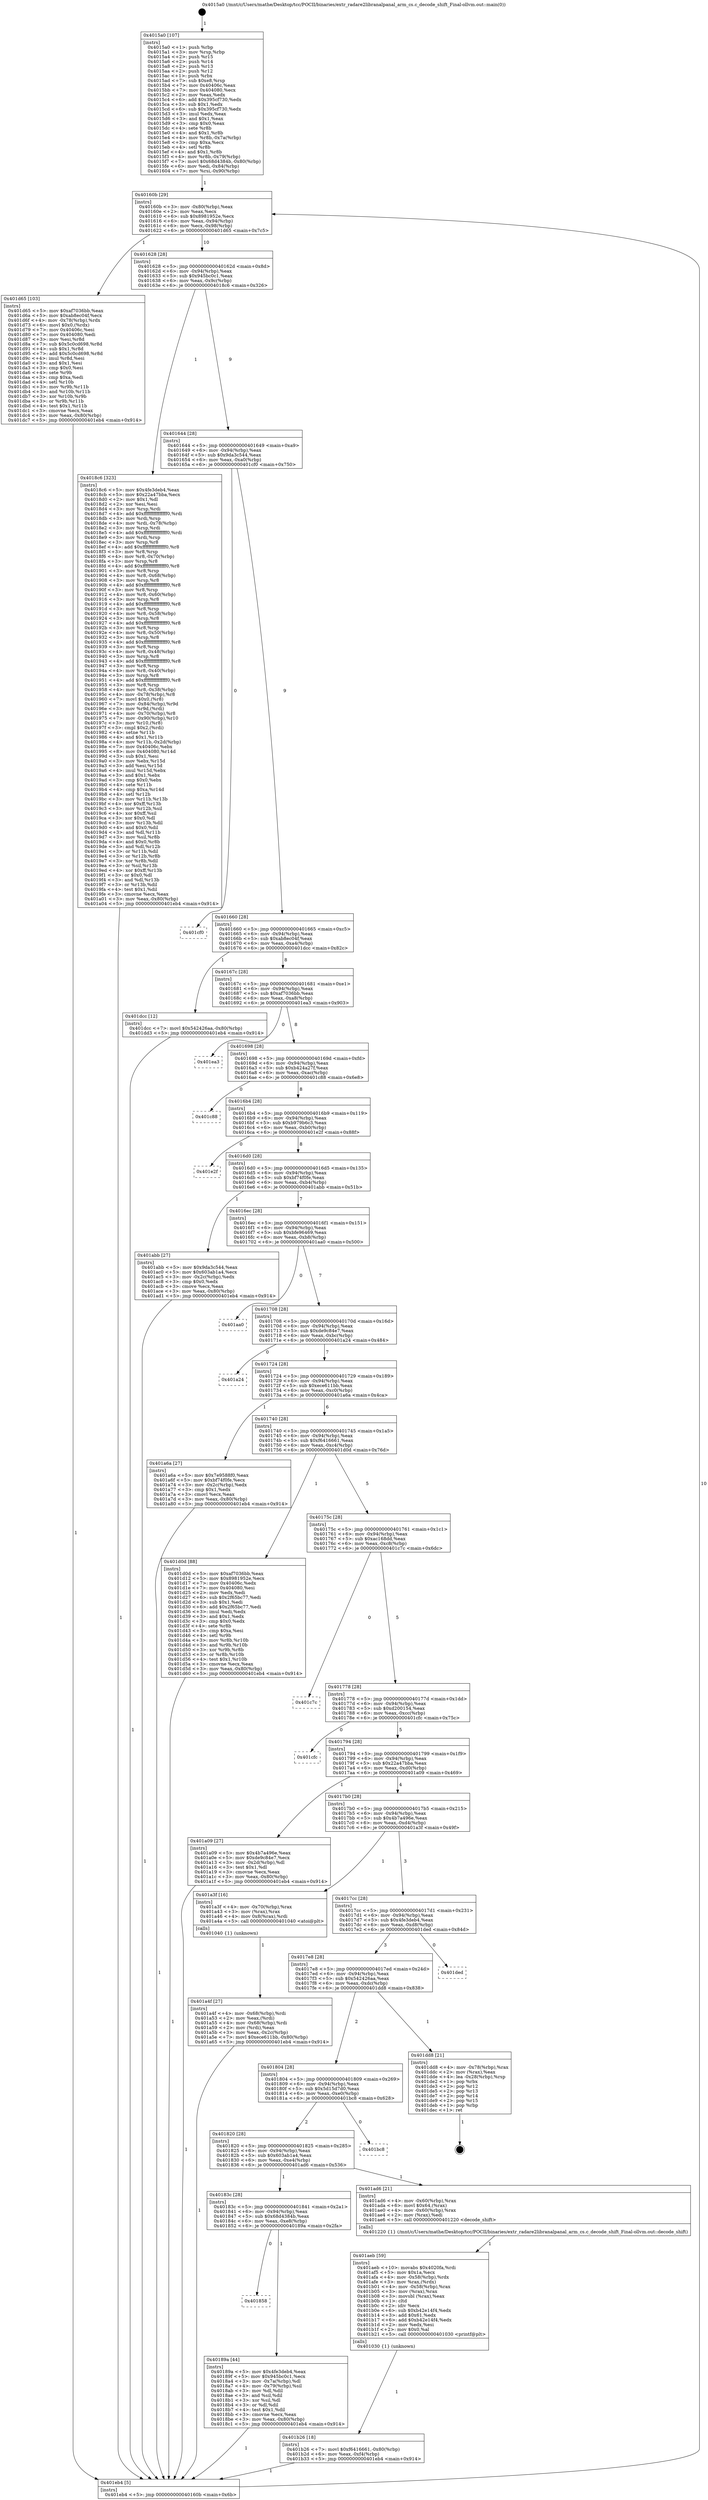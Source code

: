 digraph "0x4015a0" {
  label = "0x4015a0 (/mnt/c/Users/mathe/Desktop/tcc/POCII/binaries/extr_radare2libranalpanal_arm_cs.c_decode_shift_Final-ollvm.out::main(0))"
  labelloc = "t"
  node[shape=record]

  Entry [label="",width=0.3,height=0.3,shape=circle,fillcolor=black,style=filled]
  "0x40160b" [label="{
     0x40160b [29]\l
     | [instrs]\l
     &nbsp;&nbsp;0x40160b \<+3\>: mov -0x80(%rbp),%eax\l
     &nbsp;&nbsp;0x40160e \<+2\>: mov %eax,%ecx\l
     &nbsp;&nbsp;0x401610 \<+6\>: sub $0x8981952e,%ecx\l
     &nbsp;&nbsp;0x401616 \<+6\>: mov %eax,-0x94(%rbp)\l
     &nbsp;&nbsp;0x40161c \<+6\>: mov %ecx,-0x98(%rbp)\l
     &nbsp;&nbsp;0x401622 \<+6\>: je 0000000000401d65 \<main+0x7c5\>\l
  }"]
  "0x401d65" [label="{
     0x401d65 [103]\l
     | [instrs]\l
     &nbsp;&nbsp;0x401d65 \<+5\>: mov $0xaf7036bb,%eax\l
     &nbsp;&nbsp;0x401d6a \<+5\>: mov $0xab8ec04f,%ecx\l
     &nbsp;&nbsp;0x401d6f \<+4\>: mov -0x78(%rbp),%rdx\l
     &nbsp;&nbsp;0x401d73 \<+6\>: movl $0x0,(%rdx)\l
     &nbsp;&nbsp;0x401d79 \<+7\>: mov 0x40406c,%esi\l
     &nbsp;&nbsp;0x401d80 \<+7\>: mov 0x404080,%edi\l
     &nbsp;&nbsp;0x401d87 \<+3\>: mov %esi,%r8d\l
     &nbsp;&nbsp;0x401d8a \<+7\>: sub $0x5c0cd698,%r8d\l
     &nbsp;&nbsp;0x401d91 \<+4\>: sub $0x1,%r8d\l
     &nbsp;&nbsp;0x401d95 \<+7\>: add $0x5c0cd698,%r8d\l
     &nbsp;&nbsp;0x401d9c \<+4\>: imul %r8d,%esi\l
     &nbsp;&nbsp;0x401da0 \<+3\>: and $0x1,%esi\l
     &nbsp;&nbsp;0x401da3 \<+3\>: cmp $0x0,%esi\l
     &nbsp;&nbsp;0x401da6 \<+4\>: sete %r9b\l
     &nbsp;&nbsp;0x401daa \<+3\>: cmp $0xa,%edi\l
     &nbsp;&nbsp;0x401dad \<+4\>: setl %r10b\l
     &nbsp;&nbsp;0x401db1 \<+3\>: mov %r9b,%r11b\l
     &nbsp;&nbsp;0x401db4 \<+3\>: and %r10b,%r11b\l
     &nbsp;&nbsp;0x401db7 \<+3\>: xor %r10b,%r9b\l
     &nbsp;&nbsp;0x401dba \<+3\>: or %r9b,%r11b\l
     &nbsp;&nbsp;0x401dbd \<+4\>: test $0x1,%r11b\l
     &nbsp;&nbsp;0x401dc1 \<+3\>: cmovne %ecx,%eax\l
     &nbsp;&nbsp;0x401dc4 \<+3\>: mov %eax,-0x80(%rbp)\l
     &nbsp;&nbsp;0x401dc7 \<+5\>: jmp 0000000000401eb4 \<main+0x914\>\l
  }"]
  "0x401628" [label="{
     0x401628 [28]\l
     | [instrs]\l
     &nbsp;&nbsp;0x401628 \<+5\>: jmp 000000000040162d \<main+0x8d\>\l
     &nbsp;&nbsp;0x40162d \<+6\>: mov -0x94(%rbp),%eax\l
     &nbsp;&nbsp;0x401633 \<+5\>: sub $0x945bc0c1,%eax\l
     &nbsp;&nbsp;0x401638 \<+6\>: mov %eax,-0x9c(%rbp)\l
     &nbsp;&nbsp;0x40163e \<+6\>: je 00000000004018c6 \<main+0x326\>\l
  }"]
  Exit [label="",width=0.3,height=0.3,shape=circle,fillcolor=black,style=filled,peripheries=2]
  "0x4018c6" [label="{
     0x4018c6 [323]\l
     | [instrs]\l
     &nbsp;&nbsp;0x4018c6 \<+5\>: mov $0x4fe3deb4,%eax\l
     &nbsp;&nbsp;0x4018cb \<+5\>: mov $0x22a47bba,%ecx\l
     &nbsp;&nbsp;0x4018d0 \<+2\>: mov $0x1,%dl\l
     &nbsp;&nbsp;0x4018d2 \<+2\>: xor %esi,%esi\l
     &nbsp;&nbsp;0x4018d4 \<+3\>: mov %rsp,%rdi\l
     &nbsp;&nbsp;0x4018d7 \<+4\>: add $0xfffffffffffffff0,%rdi\l
     &nbsp;&nbsp;0x4018db \<+3\>: mov %rdi,%rsp\l
     &nbsp;&nbsp;0x4018de \<+4\>: mov %rdi,-0x78(%rbp)\l
     &nbsp;&nbsp;0x4018e2 \<+3\>: mov %rsp,%rdi\l
     &nbsp;&nbsp;0x4018e5 \<+4\>: add $0xfffffffffffffff0,%rdi\l
     &nbsp;&nbsp;0x4018e9 \<+3\>: mov %rdi,%rsp\l
     &nbsp;&nbsp;0x4018ec \<+3\>: mov %rsp,%r8\l
     &nbsp;&nbsp;0x4018ef \<+4\>: add $0xfffffffffffffff0,%r8\l
     &nbsp;&nbsp;0x4018f3 \<+3\>: mov %r8,%rsp\l
     &nbsp;&nbsp;0x4018f6 \<+4\>: mov %r8,-0x70(%rbp)\l
     &nbsp;&nbsp;0x4018fa \<+3\>: mov %rsp,%r8\l
     &nbsp;&nbsp;0x4018fd \<+4\>: add $0xfffffffffffffff0,%r8\l
     &nbsp;&nbsp;0x401901 \<+3\>: mov %r8,%rsp\l
     &nbsp;&nbsp;0x401904 \<+4\>: mov %r8,-0x68(%rbp)\l
     &nbsp;&nbsp;0x401908 \<+3\>: mov %rsp,%r8\l
     &nbsp;&nbsp;0x40190b \<+4\>: add $0xfffffffffffffff0,%r8\l
     &nbsp;&nbsp;0x40190f \<+3\>: mov %r8,%rsp\l
     &nbsp;&nbsp;0x401912 \<+4\>: mov %r8,-0x60(%rbp)\l
     &nbsp;&nbsp;0x401916 \<+3\>: mov %rsp,%r8\l
     &nbsp;&nbsp;0x401919 \<+4\>: add $0xfffffffffffffff0,%r8\l
     &nbsp;&nbsp;0x40191d \<+3\>: mov %r8,%rsp\l
     &nbsp;&nbsp;0x401920 \<+4\>: mov %r8,-0x58(%rbp)\l
     &nbsp;&nbsp;0x401924 \<+3\>: mov %rsp,%r8\l
     &nbsp;&nbsp;0x401927 \<+4\>: add $0xfffffffffffffff0,%r8\l
     &nbsp;&nbsp;0x40192b \<+3\>: mov %r8,%rsp\l
     &nbsp;&nbsp;0x40192e \<+4\>: mov %r8,-0x50(%rbp)\l
     &nbsp;&nbsp;0x401932 \<+3\>: mov %rsp,%r8\l
     &nbsp;&nbsp;0x401935 \<+4\>: add $0xfffffffffffffff0,%r8\l
     &nbsp;&nbsp;0x401939 \<+3\>: mov %r8,%rsp\l
     &nbsp;&nbsp;0x40193c \<+4\>: mov %r8,-0x48(%rbp)\l
     &nbsp;&nbsp;0x401940 \<+3\>: mov %rsp,%r8\l
     &nbsp;&nbsp;0x401943 \<+4\>: add $0xfffffffffffffff0,%r8\l
     &nbsp;&nbsp;0x401947 \<+3\>: mov %r8,%rsp\l
     &nbsp;&nbsp;0x40194a \<+4\>: mov %r8,-0x40(%rbp)\l
     &nbsp;&nbsp;0x40194e \<+3\>: mov %rsp,%r8\l
     &nbsp;&nbsp;0x401951 \<+4\>: add $0xfffffffffffffff0,%r8\l
     &nbsp;&nbsp;0x401955 \<+3\>: mov %r8,%rsp\l
     &nbsp;&nbsp;0x401958 \<+4\>: mov %r8,-0x38(%rbp)\l
     &nbsp;&nbsp;0x40195c \<+4\>: mov -0x78(%rbp),%r8\l
     &nbsp;&nbsp;0x401960 \<+7\>: movl $0x0,(%r8)\l
     &nbsp;&nbsp;0x401967 \<+7\>: mov -0x84(%rbp),%r9d\l
     &nbsp;&nbsp;0x40196e \<+3\>: mov %r9d,(%rdi)\l
     &nbsp;&nbsp;0x401971 \<+4\>: mov -0x70(%rbp),%r8\l
     &nbsp;&nbsp;0x401975 \<+7\>: mov -0x90(%rbp),%r10\l
     &nbsp;&nbsp;0x40197c \<+3\>: mov %r10,(%r8)\l
     &nbsp;&nbsp;0x40197f \<+3\>: cmpl $0x2,(%rdi)\l
     &nbsp;&nbsp;0x401982 \<+4\>: setne %r11b\l
     &nbsp;&nbsp;0x401986 \<+4\>: and $0x1,%r11b\l
     &nbsp;&nbsp;0x40198a \<+4\>: mov %r11b,-0x2d(%rbp)\l
     &nbsp;&nbsp;0x40198e \<+7\>: mov 0x40406c,%ebx\l
     &nbsp;&nbsp;0x401995 \<+8\>: mov 0x404080,%r14d\l
     &nbsp;&nbsp;0x40199d \<+3\>: sub $0x1,%esi\l
     &nbsp;&nbsp;0x4019a0 \<+3\>: mov %ebx,%r15d\l
     &nbsp;&nbsp;0x4019a3 \<+3\>: add %esi,%r15d\l
     &nbsp;&nbsp;0x4019a6 \<+4\>: imul %r15d,%ebx\l
     &nbsp;&nbsp;0x4019aa \<+3\>: and $0x1,%ebx\l
     &nbsp;&nbsp;0x4019ad \<+3\>: cmp $0x0,%ebx\l
     &nbsp;&nbsp;0x4019b0 \<+4\>: sete %r11b\l
     &nbsp;&nbsp;0x4019b4 \<+4\>: cmp $0xa,%r14d\l
     &nbsp;&nbsp;0x4019b8 \<+4\>: setl %r12b\l
     &nbsp;&nbsp;0x4019bc \<+3\>: mov %r11b,%r13b\l
     &nbsp;&nbsp;0x4019bf \<+4\>: xor $0xff,%r13b\l
     &nbsp;&nbsp;0x4019c3 \<+3\>: mov %r12b,%sil\l
     &nbsp;&nbsp;0x4019c6 \<+4\>: xor $0xff,%sil\l
     &nbsp;&nbsp;0x4019ca \<+3\>: xor $0x0,%dl\l
     &nbsp;&nbsp;0x4019cd \<+3\>: mov %r13b,%dil\l
     &nbsp;&nbsp;0x4019d0 \<+4\>: and $0x0,%dil\l
     &nbsp;&nbsp;0x4019d4 \<+3\>: and %dl,%r11b\l
     &nbsp;&nbsp;0x4019d7 \<+3\>: mov %sil,%r8b\l
     &nbsp;&nbsp;0x4019da \<+4\>: and $0x0,%r8b\l
     &nbsp;&nbsp;0x4019de \<+3\>: and %dl,%r12b\l
     &nbsp;&nbsp;0x4019e1 \<+3\>: or %r11b,%dil\l
     &nbsp;&nbsp;0x4019e4 \<+3\>: or %r12b,%r8b\l
     &nbsp;&nbsp;0x4019e7 \<+3\>: xor %r8b,%dil\l
     &nbsp;&nbsp;0x4019ea \<+3\>: or %sil,%r13b\l
     &nbsp;&nbsp;0x4019ed \<+4\>: xor $0xff,%r13b\l
     &nbsp;&nbsp;0x4019f1 \<+3\>: or $0x0,%dl\l
     &nbsp;&nbsp;0x4019f4 \<+3\>: and %dl,%r13b\l
     &nbsp;&nbsp;0x4019f7 \<+3\>: or %r13b,%dil\l
     &nbsp;&nbsp;0x4019fa \<+4\>: test $0x1,%dil\l
     &nbsp;&nbsp;0x4019fe \<+3\>: cmovne %ecx,%eax\l
     &nbsp;&nbsp;0x401a01 \<+3\>: mov %eax,-0x80(%rbp)\l
     &nbsp;&nbsp;0x401a04 \<+5\>: jmp 0000000000401eb4 \<main+0x914\>\l
  }"]
  "0x401644" [label="{
     0x401644 [28]\l
     | [instrs]\l
     &nbsp;&nbsp;0x401644 \<+5\>: jmp 0000000000401649 \<main+0xa9\>\l
     &nbsp;&nbsp;0x401649 \<+6\>: mov -0x94(%rbp),%eax\l
     &nbsp;&nbsp;0x40164f \<+5\>: sub $0x9da3c544,%eax\l
     &nbsp;&nbsp;0x401654 \<+6\>: mov %eax,-0xa0(%rbp)\l
     &nbsp;&nbsp;0x40165a \<+6\>: je 0000000000401cf0 \<main+0x750\>\l
  }"]
  "0x401b26" [label="{
     0x401b26 [18]\l
     | [instrs]\l
     &nbsp;&nbsp;0x401b26 \<+7\>: movl $0xf6416661,-0x80(%rbp)\l
     &nbsp;&nbsp;0x401b2d \<+6\>: mov %eax,-0xf4(%rbp)\l
     &nbsp;&nbsp;0x401b33 \<+5\>: jmp 0000000000401eb4 \<main+0x914\>\l
  }"]
  "0x401cf0" [label="{
     0x401cf0\l
  }", style=dashed]
  "0x401660" [label="{
     0x401660 [28]\l
     | [instrs]\l
     &nbsp;&nbsp;0x401660 \<+5\>: jmp 0000000000401665 \<main+0xc5\>\l
     &nbsp;&nbsp;0x401665 \<+6\>: mov -0x94(%rbp),%eax\l
     &nbsp;&nbsp;0x40166b \<+5\>: sub $0xab8ec04f,%eax\l
     &nbsp;&nbsp;0x401670 \<+6\>: mov %eax,-0xa4(%rbp)\l
     &nbsp;&nbsp;0x401676 \<+6\>: je 0000000000401dcc \<main+0x82c\>\l
  }"]
  "0x401aeb" [label="{
     0x401aeb [59]\l
     | [instrs]\l
     &nbsp;&nbsp;0x401aeb \<+10\>: movabs $0x4020fa,%rdi\l
     &nbsp;&nbsp;0x401af5 \<+5\>: mov $0x1a,%ecx\l
     &nbsp;&nbsp;0x401afa \<+4\>: mov -0x58(%rbp),%rdx\l
     &nbsp;&nbsp;0x401afe \<+3\>: mov %rax,(%rdx)\l
     &nbsp;&nbsp;0x401b01 \<+4\>: mov -0x58(%rbp),%rax\l
     &nbsp;&nbsp;0x401b05 \<+3\>: mov (%rax),%rax\l
     &nbsp;&nbsp;0x401b08 \<+3\>: movsbl (%rax),%eax\l
     &nbsp;&nbsp;0x401b0b \<+1\>: cltd\l
     &nbsp;&nbsp;0x401b0c \<+2\>: idiv %ecx\l
     &nbsp;&nbsp;0x401b0e \<+6\>: sub $0xb42e14f4,%edx\l
     &nbsp;&nbsp;0x401b14 \<+3\>: add $0x61,%edx\l
     &nbsp;&nbsp;0x401b17 \<+6\>: add $0xb42e14f4,%edx\l
     &nbsp;&nbsp;0x401b1d \<+2\>: mov %edx,%esi\l
     &nbsp;&nbsp;0x401b1f \<+2\>: mov $0x0,%al\l
     &nbsp;&nbsp;0x401b21 \<+5\>: call 0000000000401030 \<printf@plt\>\l
     | [calls]\l
     &nbsp;&nbsp;0x401030 \{1\} (unknown)\l
  }"]
  "0x401dcc" [label="{
     0x401dcc [12]\l
     | [instrs]\l
     &nbsp;&nbsp;0x401dcc \<+7\>: movl $0x542426aa,-0x80(%rbp)\l
     &nbsp;&nbsp;0x401dd3 \<+5\>: jmp 0000000000401eb4 \<main+0x914\>\l
  }"]
  "0x40167c" [label="{
     0x40167c [28]\l
     | [instrs]\l
     &nbsp;&nbsp;0x40167c \<+5\>: jmp 0000000000401681 \<main+0xe1\>\l
     &nbsp;&nbsp;0x401681 \<+6\>: mov -0x94(%rbp),%eax\l
     &nbsp;&nbsp;0x401687 \<+5\>: sub $0xaf7036bb,%eax\l
     &nbsp;&nbsp;0x40168c \<+6\>: mov %eax,-0xa8(%rbp)\l
     &nbsp;&nbsp;0x401692 \<+6\>: je 0000000000401ea3 \<main+0x903\>\l
  }"]
  "0x401a4f" [label="{
     0x401a4f [27]\l
     | [instrs]\l
     &nbsp;&nbsp;0x401a4f \<+4\>: mov -0x68(%rbp),%rdi\l
     &nbsp;&nbsp;0x401a53 \<+2\>: mov %eax,(%rdi)\l
     &nbsp;&nbsp;0x401a55 \<+4\>: mov -0x68(%rbp),%rdi\l
     &nbsp;&nbsp;0x401a59 \<+2\>: mov (%rdi),%eax\l
     &nbsp;&nbsp;0x401a5b \<+3\>: mov %eax,-0x2c(%rbp)\l
     &nbsp;&nbsp;0x401a5e \<+7\>: movl $0xece611bb,-0x80(%rbp)\l
     &nbsp;&nbsp;0x401a65 \<+5\>: jmp 0000000000401eb4 \<main+0x914\>\l
  }"]
  "0x401ea3" [label="{
     0x401ea3\l
  }", style=dashed]
  "0x401698" [label="{
     0x401698 [28]\l
     | [instrs]\l
     &nbsp;&nbsp;0x401698 \<+5\>: jmp 000000000040169d \<main+0xfd\>\l
     &nbsp;&nbsp;0x40169d \<+6\>: mov -0x94(%rbp),%eax\l
     &nbsp;&nbsp;0x4016a3 \<+5\>: sub $0xb424a27f,%eax\l
     &nbsp;&nbsp;0x4016a8 \<+6\>: mov %eax,-0xac(%rbp)\l
     &nbsp;&nbsp;0x4016ae \<+6\>: je 0000000000401c88 \<main+0x6e8\>\l
  }"]
  "0x4015a0" [label="{
     0x4015a0 [107]\l
     | [instrs]\l
     &nbsp;&nbsp;0x4015a0 \<+1\>: push %rbp\l
     &nbsp;&nbsp;0x4015a1 \<+3\>: mov %rsp,%rbp\l
     &nbsp;&nbsp;0x4015a4 \<+2\>: push %r15\l
     &nbsp;&nbsp;0x4015a6 \<+2\>: push %r14\l
     &nbsp;&nbsp;0x4015a8 \<+2\>: push %r13\l
     &nbsp;&nbsp;0x4015aa \<+2\>: push %r12\l
     &nbsp;&nbsp;0x4015ac \<+1\>: push %rbx\l
     &nbsp;&nbsp;0x4015ad \<+7\>: sub $0xe8,%rsp\l
     &nbsp;&nbsp;0x4015b4 \<+7\>: mov 0x40406c,%eax\l
     &nbsp;&nbsp;0x4015bb \<+7\>: mov 0x404080,%ecx\l
     &nbsp;&nbsp;0x4015c2 \<+2\>: mov %eax,%edx\l
     &nbsp;&nbsp;0x4015c4 \<+6\>: add $0x395cf730,%edx\l
     &nbsp;&nbsp;0x4015ca \<+3\>: sub $0x1,%edx\l
     &nbsp;&nbsp;0x4015cd \<+6\>: sub $0x395cf730,%edx\l
     &nbsp;&nbsp;0x4015d3 \<+3\>: imul %edx,%eax\l
     &nbsp;&nbsp;0x4015d6 \<+3\>: and $0x1,%eax\l
     &nbsp;&nbsp;0x4015d9 \<+3\>: cmp $0x0,%eax\l
     &nbsp;&nbsp;0x4015dc \<+4\>: sete %r8b\l
     &nbsp;&nbsp;0x4015e0 \<+4\>: and $0x1,%r8b\l
     &nbsp;&nbsp;0x4015e4 \<+4\>: mov %r8b,-0x7a(%rbp)\l
     &nbsp;&nbsp;0x4015e8 \<+3\>: cmp $0xa,%ecx\l
     &nbsp;&nbsp;0x4015eb \<+4\>: setl %r8b\l
     &nbsp;&nbsp;0x4015ef \<+4\>: and $0x1,%r8b\l
     &nbsp;&nbsp;0x4015f3 \<+4\>: mov %r8b,-0x79(%rbp)\l
     &nbsp;&nbsp;0x4015f7 \<+7\>: movl $0x68d4384b,-0x80(%rbp)\l
     &nbsp;&nbsp;0x4015fe \<+6\>: mov %edi,-0x84(%rbp)\l
     &nbsp;&nbsp;0x401604 \<+7\>: mov %rsi,-0x90(%rbp)\l
  }"]
  "0x401c88" [label="{
     0x401c88\l
  }", style=dashed]
  "0x4016b4" [label="{
     0x4016b4 [28]\l
     | [instrs]\l
     &nbsp;&nbsp;0x4016b4 \<+5\>: jmp 00000000004016b9 \<main+0x119\>\l
     &nbsp;&nbsp;0x4016b9 \<+6\>: mov -0x94(%rbp),%eax\l
     &nbsp;&nbsp;0x4016bf \<+5\>: sub $0xb979b6c3,%eax\l
     &nbsp;&nbsp;0x4016c4 \<+6\>: mov %eax,-0xb0(%rbp)\l
     &nbsp;&nbsp;0x4016ca \<+6\>: je 0000000000401e2f \<main+0x88f\>\l
  }"]
  "0x401eb4" [label="{
     0x401eb4 [5]\l
     | [instrs]\l
     &nbsp;&nbsp;0x401eb4 \<+5\>: jmp 000000000040160b \<main+0x6b\>\l
  }"]
  "0x401e2f" [label="{
     0x401e2f\l
  }", style=dashed]
  "0x4016d0" [label="{
     0x4016d0 [28]\l
     | [instrs]\l
     &nbsp;&nbsp;0x4016d0 \<+5\>: jmp 00000000004016d5 \<main+0x135\>\l
     &nbsp;&nbsp;0x4016d5 \<+6\>: mov -0x94(%rbp),%eax\l
     &nbsp;&nbsp;0x4016db \<+5\>: sub $0xbf74f0fe,%eax\l
     &nbsp;&nbsp;0x4016e0 \<+6\>: mov %eax,-0xb4(%rbp)\l
     &nbsp;&nbsp;0x4016e6 \<+6\>: je 0000000000401abb \<main+0x51b\>\l
  }"]
  "0x401858" [label="{
     0x401858\l
  }", style=dashed]
  "0x401abb" [label="{
     0x401abb [27]\l
     | [instrs]\l
     &nbsp;&nbsp;0x401abb \<+5\>: mov $0x9da3c544,%eax\l
     &nbsp;&nbsp;0x401ac0 \<+5\>: mov $0x603ab1a4,%ecx\l
     &nbsp;&nbsp;0x401ac5 \<+3\>: mov -0x2c(%rbp),%edx\l
     &nbsp;&nbsp;0x401ac8 \<+3\>: cmp $0x0,%edx\l
     &nbsp;&nbsp;0x401acb \<+3\>: cmove %ecx,%eax\l
     &nbsp;&nbsp;0x401ace \<+3\>: mov %eax,-0x80(%rbp)\l
     &nbsp;&nbsp;0x401ad1 \<+5\>: jmp 0000000000401eb4 \<main+0x914\>\l
  }"]
  "0x4016ec" [label="{
     0x4016ec [28]\l
     | [instrs]\l
     &nbsp;&nbsp;0x4016ec \<+5\>: jmp 00000000004016f1 \<main+0x151\>\l
     &nbsp;&nbsp;0x4016f1 \<+6\>: mov -0x94(%rbp),%eax\l
     &nbsp;&nbsp;0x4016f7 \<+5\>: sub $0xbfe96469,%eax\l
     &nbsp;&nbsp;0x4016fc \<+6\>: mov %eax,-0xb8(%rbp)\l
     &nbsp;&nbsp;0x401702 \<+6\>: je 0000000000401aa0 \<main+0x500\>\l
  }"]
  "0x40189a" [label="{
     0x40189a [44]\l
     | [instrs]\l
     &nbsp;&nbsp;0x40189a \<+5\>: mov $0x4fe3deb4,%eax\l
     &nbsp;&nbsp;0x40189f \<+5\>: mov $0x945bc0c1,%ecx\l
     &nbsp;&nbsp;0x4018a4 \<+3\>: mov -0x7a(%rbp),%dl\l
     &nbsp;&nbsp;0x4018a7 \<+4\>: mov -0x79(%rbp),%sil\l
     &nbsp;&nbsp;0x4018ab \<+3\>: mov %dl,%dil\l
     &nbsp;&nbsp;0x4018ae \<+3\>: and %sil,%dil\l
     &nbsp;&nbsp;0x4018b1 \<+3\>: xor %sil,%dl\l
     &nbsp;&nbsp;0x4018b4 \<+3\>: or %dl,%dil\l
     &nbsp;&nbsp;0x4018b7 \<+4\>: test $0x1,%dil\l
     &nbsp;&nbsp;0x4018bb \<+3\>: cmovne %ecx,%eax\l
     &nbsp;&nbsp;0x4018be \<+3\>: mov %eax,-0x80(%rbp)\l
     &nbsp;&nbsp;0x4018c1 \<+5\>: jmp 0000000000401eb4 \<main+0x914\>\l
  }"]
  "0x401aa0" [label="{
     0x401aa0\l
  }", style=dashed]
  "0x401708" [label="{
     0x401708 [28]\l
     | [instrs]\l
     &nbsp;&nbsp;0x401708 \<+5\>: jmp 000000000040170d \<main+0x16d\>\l
     &nbsp;&nbsp;0x40170d \<+6\>: mov -0x94(%rbp),%eax\l
     &nbsp;&nbsp;0x401713 \<+5\>: sub $0xde9c84e7,%eax\l
     &nbsp;&nbsp;0x401718 \<+6\>: mov %eax,-0xbc(%rbp)\l
     &nbsp;&nbsp;0x40171e \<+6\>: je 0000000000401a24 \<main+0x484\>\l
  }"]
  "0x40183c" [label="{
     0x40183c [28]\l
     | [instrs]\l
     &nbsp;&nbsp;0x40183c \<+5\>: jmp 0000000000401841 \<main+0x2a1\>\l
     &nbsp;&nbsp;0x401841 \<+6\>: mov -0x94(%rbp),%eax\l
     &nbsp;&nbsp;0x401847 \<+5\>: sub $0x68d4384b,%eax\l
     &nbsp;&nbsp;0x40184c \<+6\>: mov %eax,-0xe8(%rbp)\l
     &nbsp;&nbsp;0x401852 \<+6\>: je 000000000040189a \<main+0x2fa\>\l
  }"]
  "0x401a24" [label="{
     0x401a24\l
  }", style=dashed]
  "0x401724" [label="{
     0x401724 [28]\l
     | [instrs]\l
     &nbsp;&nbsp;0x401724 \<+5\>: jmp 0000000000401729 \<main+0x189\>\l
     &nbsp;&nbsp;0x401729 \<+6\>: mov -0x94(%rbp),%eax\l
     &nbsp;&nbsp;0x40172f \<+5\>: sub $0xece611bb,%eax\l
     &nbsp;&nbsp;0x401734 \<+6\>: mov %eax,-0xc0(%rbp)\l
     &nbsp;&nbsp;0x40173a \<+6\>: je 0000000000401a6a \<main+0x4ca\>\l
  }"]
  "0x401ad6" [label="{
     0x401ad6 [21]\l
     | [instrs]\l
     &nbsp;&nbsp;0x401ad6 \<+4\>: mov -0x60(%rbp),%rax\l
     &nbsp;&nbsp;0x401ada \<+6\>: movl $0x64,(%rax)\l
     &nbsp;&nbsp;0x401ae0 \<+4\>: mov -0x60(%rbp),%rax\l
     &nbsp;&nbsp;0x401ae4 \<+2\>: mov (%rax),%edi\l
     &nbsp;&nbsp;0x401ae6 \<+5\>: call 0000000000401220 \<decode_shift\>\l
     | [calls]\l
     &nbsp;&nbsp;0x401220 \{1\} (/mnt/c/Users/mathe/Desktop/tcc/POCII/binaries/extr_radare2libranalpanal_arm_cs.c_decode_shift_Final-ollvm.out::decode_shift)\l
  }"]
  "0x401a6a" [label="{
     0x401a6a [27]\l
     | [instrs]\l
     &nbsp;&nbsp;0x401a6a \<+5\>: mov $0x7e9588f0,%eax\l
     &nbsp;&nbsp;0x401a6f \<+5\>: mov $0xbf74f0fe,%ecx\l
     &nbsp;&nbsp;0x401a74 \<+3\>: mov -0x2c(%rbp),%edx\l
     &nbsp;&nbsp;0x401a77 \<+3\>: cmp $0x1,%edx\l
     &nbsp;&nbsp;0x401a7a \<+3\>: cmovl %ecx,%eax\l
     &nbsp;&nbsp;0x401a7d \<+3\>: mov %eax,-0x80(%rbp)\l
     &nbsp;&nbsp;0x401a80 \<+5\>: jmp 0000000000401eb4 \<main+0x914\>\l
  }"]
  "0x401740" [label="{
     0x401740 [28]\l
     | [instrs]\l
     &nbsp;&nbsp;0x401740 \<+5\>: jmp 0000000000401745 \<main+0x1a5\>\l
     &nbsp;&nbsp;0x401745 \<+6\>: mov -0x94(%rbp),%eax\l
     &nbsp;&nbsp;0x40174b \<+5\>: sub $0xf6416661,%eax\l
     &nbsp;&nbsp;0x401750 \<+6\>: mov %eax,-0xc4(%rbp)\l
     &nbsp;&nbsp;0x401756 \<+6\>: je 0000000000401d0d \<main+0x76d\>\l
  }"]
  "0x401820" [label="{
     0x401820 [28]\l
     | [instrs]\l
     &nbsp;&nbsp;0x401820 \<+5\>: jmp 0000000000401825 \<main+0x285\>\l
     &nbsp;&nbsp;0x401825 \<+6\>: mov -0x94(%rbp),%eax\l
     &nbsp;&nbsp;0x40182b \<+5\>: sub $0x603ab1a4,%eax\l
     &nbsp;&nbsp;0x401830 \<+6\>: mov %eax,-0xe4(%rbp)\l
     &nbsp;&nbsp;0x401836 \<+6\>: je 0000000000401ad6 \<main+0x536\>\l
  }"]
  "0x401d0d" [label="{
     0x401d0d [88]\l
     | [instrs]\l
     &nbsp;&nbsp;0x401d0d \<+5\>: mov $0xaf7036bb,%eax\l
     &nbsp;&nbsp;0x401d12 \<+5\>: mov $0x8981952e,%ecx\l
     &nbsp;&nbsp;0x401d17 \<+7\>: mov 0x40406c,%edx\l
     &nbsp;&nbsp;0x401d1e \<+7\>: mov 0x404080,%esi\l
     &nbsp;&nbsp;0x401d25 \<+2\>: mov %edx,%edi\l
     &nbsp;&nbsp;0x401d27 \<+6\>: sub $0x2f65bc77,%edi\l
     &nbsp;&nbsp;0x401d2d \<+3\>: sub $0x1,%edi\l
     &nbsp;&nbsp;0x401d30 \<+6\>: add $0x2f65bc77,%edi\l
     &nbsp;&nbsp;0x401d36 \<+3\>: imul %edi,%edx\l
     &nbsp;&nbsp;0x401d39 \<+3\>: and $0x1,%edx\l
     &nbsp;&nbsp;0x401d3c \<+3\>: cmp $0x0,%edx\l
     &nbsp;&nbsp;0x401d3f \<+4\>: sete %r8b\l
     &nbsp;&nbsp;0x401d43 \<+3\>: cmp $0xa,%esi\l
     &nbsp;&nbsp;0x401d46 \<+4\>: setl %r9b\l
     &nbsp;&nbsp;0x401d4a \<+3\>: mov %r8b,%r10b\l
     &nbsp;&nbsp;0x401d4d \<+3\>: and %r9b,%r10b\l
     &nbsp;&nbsp;0x401d50 \<+3\>: xor %r9b,%r8b\l
     &nbsp;&nbsp;0x401d53 \<+3\>: or %r8b,%r10b\l
     &nbsp;&nbsp;0x401d56 \<+4\>: test $0x1,%r10b\l
     &nbsp;&nbsp;0x401d5a \<+3\>: cmovne %ecx,%eax\l
     &nbsp;&nbsp;0x401d5d \<+3\>: mov %eax,-0x80(%rbp)\l
     &nbsp;&nbsp;0x401d60 \<+5\>: jmp 0000000000401eb4 \<main+0x914\>\l
  }"]
  "0x40175c" [label="{
     0x40175c [28]\l
     | [instrs]\l
     &nbsp;&nbsp;0x40175c \<+5\>: jmp 0000000000401761 \<main+0x1c1\>\l
     &nbsp;&nbsp;0x401761 \<+6\>: mov -0x94(%rbp),%eax\l
     &nbsp;&nbsp;0x401767 \<+5\>: sub $0xac168dd,%eax\l
     &nbsp;&nbsp;0x40176c \<+6\>: mov %eax,-0xc8(%rbp)\l
     &nbsp;&nbsp;0x401772 \<+6\>: je 0000000000401c7c \<main+0x6dc\>\l
  }"]
  "0x401bc8" [label="{
     0x401bc8\l
  }", style=dashed]
  "0x401c7c" [label="{
     0x401c7c\l
  }", style=dashed]
  "0x401778" [label="{
     0x401778 [28]\l
     | [instrs]\l
     &nbsp;&nbsp;0x401778 \<+5\>: jmp 000000000040177d \<main+0x1dd\>\l
     &nbsp;&nbsp;0x40177d \<+6\>: mov -0x94(%rbp),%eax\l
     &nbsp;&nbsp;0x401783 \<+5\>: sub $0xd200154,%eax\l
     &nbsp;&nbsp;0x401788 \<+6\>: mov %eax,-0xcc(%rbp)\l
     &nbsp;&nbsp;0x40178e \<+6\>: je 0000000000401cfc \<main+0x75c\>\l
  }"]
  "0x401804" [label="{
     0x401804 [28]\l
     | [instrs]\l
     &nbsp;&nbsp;0x401804 \<+5\>: jmp 0000000000401809 \<main+0x269\>\l
     &nbsp;&nbsp;0x401809 \<+6\>: mov -0x94(%rbp),%eax\l
     &nbsp;&nbsp;0x40180f \<+5\>: sub $0x5d15d7d0,%eax\l
     &nbsp;&nbsp;0x401814 \<+6\>: mov %eax,-0xe0(%rbp)\l
     &nbsp;&nbsp;0x40181a \<+6\>: je 0000000000401bc8 \<main+0x628\>\l
  }"]
  "0x401cfc" [label="{
     0x401cfc\l
  }", style=dashed]
  "0x401794" [label="{
     0x401794 [28]\l
     | [instrs]\l
     &nbsp;&nbsp;0x401794 \<+5\>: jmp 0000000000401799 \<main+0x1f9\>\l
     &nbsp;&nbsp;0x401799 \<+6\>: mov -0x94(%rbp),%eax\l
     &nbsp;&nbsp;0x40179f \<+5\>: sub $0x22a47bba,%eax\l
     &nbsp;&nbsp;0x4017a4 \<+6\>: mov %eax,-0xd0(%rbp)\l
     &nbsp;&nbsp;0x4017aa \<+6\>: je 0000000000401a09 \<main+0x469\>\l
  }"]
  "0x401dd8" [label="{
     0x401dd8 [21]\l
     | [instrs]\l
     &nbsp;&nbsp;0x401dd8 \<+4\>: mov -0x78(%rbp),%rax\l
     &nbsp;&nbsp;0x401ddc \<+2\>: mov (%rax),%eax\l
     &nbsp;&nbsp;0x401dde \<+4\>: lea -0x28(%rbp),%rsp\l
     &nbsp;&nbsp;0x401de2 \<+1\>: pop %rbx\l
     &nbsp;&nbsp;0x401de3 \<+2\>: pop %r12\l
     &nbsp;&nbsp;0x401de5 \<+2\>: pop %r13\l
     &nbsp;&nbsp;0x401de7 \<+2\>: pop %r14\l
     &nbsp;&nbsp;0x401de9 \<+2\>: pop %r15\l
     &nbsp;&nbsp;0x401deb \<+1\>: pop %rbp\l
     &nbsp;&nbsp;0x401dec \<+1\>: ret\l
  }"]
  "0x401a09" [label="{
     0x401a09 [27]\l
     | [instrs]\l
     &nbsp;&nbsp;0x401a09 \<+5\>: mov $0x4b7a496e,%eax\l
     &nbsp;&nbsp;0x401a0e \<+5\>: mov $0xde9c84e7,%ecx\l
     &nbsp;&nbsp;0x401a13 \<+3\>: mov -0x2d(%rbp),%dl\l
     &nbsp;&nbsp;0x401a16 \<+3\>: test $0x1,%dl\l
     &nbsp;&nbsp;0x401a19 \<+3\>: cmovne %ecx,%eax\l
     &nbsp;&nbsp;0x401a1c \<+3\>: mov %eax,-0x80(%rbp)\l
     &nbsp;&nbsp;0x401a1f \<+5\>: jmp 0000000000401eb4 \<main+0x914\>\l
  }"]
  "0x4017b0" [label="{
     0x4017b0 [28]\l
     | [instrs]\l
     &nbsp;&nbsp;0x4017b0 \<+5\>: jmp 00000000004017b5 \<main+0x215\>\l
     &nbsp;&nbsp;0x4017b5 \<+6\>: mov -0x94(%rbp),%eax\l
     &nbsp;&nbsp;0x4017bb \<+5\>: sub $0x4b7a496e,%eax\l
     &nbsp;&nbsp;0x4017c0 \<+6\>: mov %eax,-0xd4(%rbp)\l
     &nbsp;&nbsp;0x4017c6 \<+6\>: je 0000000000401a3f \<main+0x49f\>\l
  }"]
  "0x4017e8" [label="{
     0x4017e8 [28]\l
     | [instrs]\l
     &nbsp;&nbsp;0x4017e8 \<+5\>: jmp 00000000004017ed \<main+0x24d\>\l
     &nbsp;&nbsp;0x4017ed \<+6\>: mov -0x94(%rbp),%eax\l
     &nbsp;&nbsp;0x4017f3 \<+5\>: sub $0x542426aa,%eax\l
     &nbsp;&nbsp;0x4017f8 \<+6\>: mov %eax,-0xdc(%rbp)\l
     &nbsp;&nbsp;0x4017fe \<+6\>: je 0000000000401dd8 \<main+0x838\>\l
  }"]
  "0x401a3f" [label="{
     0x401a3f [16]\l
     | [instrs]\l
     &nbsp;&nbsp;0x401a3f \<+4\>: mov -0x70(%rbp),%rax\l
     &nbsp;&nbsp;0x401a43 \<+3\>: mov (%rax),%rax\l
     &nbsp;&nbsp;0x401a46 \<+4\>: mov 0x8(%rax),%rdi\l
     &nbsp;&nbsp;0x401a4a \<+5\>: call 0000000000401040 \<atoi@plt\>\l
     | [calls]\l
     &nbsp;&nbsp;0x401040 \{1\} (unknown)\l
  }"]
  "0x4017cc" [label="{
     0x4017cc [28]\l
     | [instrs]\l
     &nbsp;&nbsp;0x4017cc \<+5\>: jmp 00000000004017d1 \<main+0x231\>\l
     &nbsp;&nbsp;0x4017d1 \<+6\>: mov -0x94(%rbp),%eax\l
     &nbsp;&nbsp;0x4017d7 \<+5\>: sub $0x4fe3deb4,%eax\l
     &nbsp;&nbsp;0x4017dc \<+6\>: mov %eax,-0xd8(%rbp)\l
     &nbsp;&nbsp;0x4017e2 \<+6\>: je 0000000000401ded \<main+0x84d\>\l
  }"]
  "0x401ded" [label="{
     0x401ded\l
  }", style=dashed]
  Entry -> "0x4015a0" [label=" 1"]
  "0x40160b" -> "0x401d65" [label=" 1"]
  "0x40160b" -> "0x401628" [label=" 10"]
  "0x401dd8" -> Exit [label=" 1"]
  "0x401628" -> "0x4018c6" [label=" 1"]
  "0x401628" -> "0x401644" [label=" 9"]
  "0x401dcc" -> "0x401eb4" [label=" 1"]
  "0x401644" -> "0x401cf0" [label=" 0"]
  "0x401644" -> "0x401660" [label=" 9"]
  "0x401d65" -> "0x401eb4" [label=" 1"]
  "0x401660" -> "0x401dcc" [label=" 1"]
  "0x401660" -> "0x40167c" [label=" 8"]
  "0x401d0d" -> "0x401eb4" [label=" 1"]
  "0x40167c" -> "0x401ea3" [label=" 0"]
  "0x40167c" -> "0x401698" [label=" 8"]
  "0x401b26" -> "0x401eb4" [label=" 1"]
  "0x401698" -> "0x401c88" [label=" 0"]
  "0x401698" -> "0x4016b4" [label=" 8"]
  "0x401ad6" -> "0x401aeb" [label=" 1"]
  "0x4016b4" -> "0x401e2f" [label=" 0"]
  "0x4016b4" -> "0x4016d0" [label=" 8"]
  "0x401abb" -> "0x401eb4" [label=" 1"]
  "0x4016d0" -> "0x401abb" [label=" 1"]
  "0x4016d0" -> "0x4016ec" [label=" 7"]
  "0x401a6a" -> "0x401eb4" [label=" 1"]
  "0x4016ec" -> "0x401aa0" [label=" 0"]
  "0x4016ec" -> "0x401708" [label=" 7"]
  "0x401a4f" -> "0x401eb4" [label=" 1"]
  "0x401708" -> "0x401a24" [label=" 0"]
  "0x401708" -> "0x401724" [label=" 7"]
  "0x401a09" -> "0x401eb4" [label=" 1"]
  "0x401724" -> "0x401a6a" [label=" 1"]
  "0x401724" -> "0x401740" [label=" 6"]
  "0x4018c6" -> "0x401eb4" [label=" 1"]
  "0x401740" -> "0x401d0d" [label=" 1"]
  "0x401740" -> "0x40175c" [label=" 5"]
  "0x401eb4" -> "0x40160b" [label=" 10"]
  "0x40175c" -> "0x401c7c" [label=" 0"]
  "0x40175c" -> "0x401778" [label=" 5"]
  "0x4015a0" -> "0x40160b" [label=" 1"]
  "0x401778" -> "0x401cfc" [label=" 0"]
  "0x401778" -> "0x401794" [label=" 5"]
  "0x40183c" -> "0x401858" [label=" 0"]
  "0x401794" -> "0x401a09" [label=" 1"]
  "0x401794" -> "0x4017b0" [label=" 4"]
  "0x40183c" -> "0x40189a" [label=" 1"]
  "0x4017b0" -> "0x401a3f" [label=" 1"]
  "0x4017b0" -> "0x4017cc" [label=" 3"]
  "0x401820" -> "0x40183c" [label=" 1"]
  "0x4017cc" -> "0x401ded" [label=" 0"]
  "0x4017cc" -> "0x4017e8" [label=" 3"]
  "0x401a3f" -> "0x401a4f" [label=" 1"]
  "0x4017e8" -> "0x401dd8" [label=" 1"]
  "0x4017e8" -> "0x401804" [label=" 2"]
  "0x40189a" -> "0x401eb4" [label=" 1"]
  "0x401804" -> "0x401bc8" [label=" 0"]
  "0x401804" -> "0x401820" [label=" 2"]
  "0x401aeb" -> "0x401b26" [label=" 1"]
  "0x401820" -> "0x401ad6" [label=" 1"]
}
